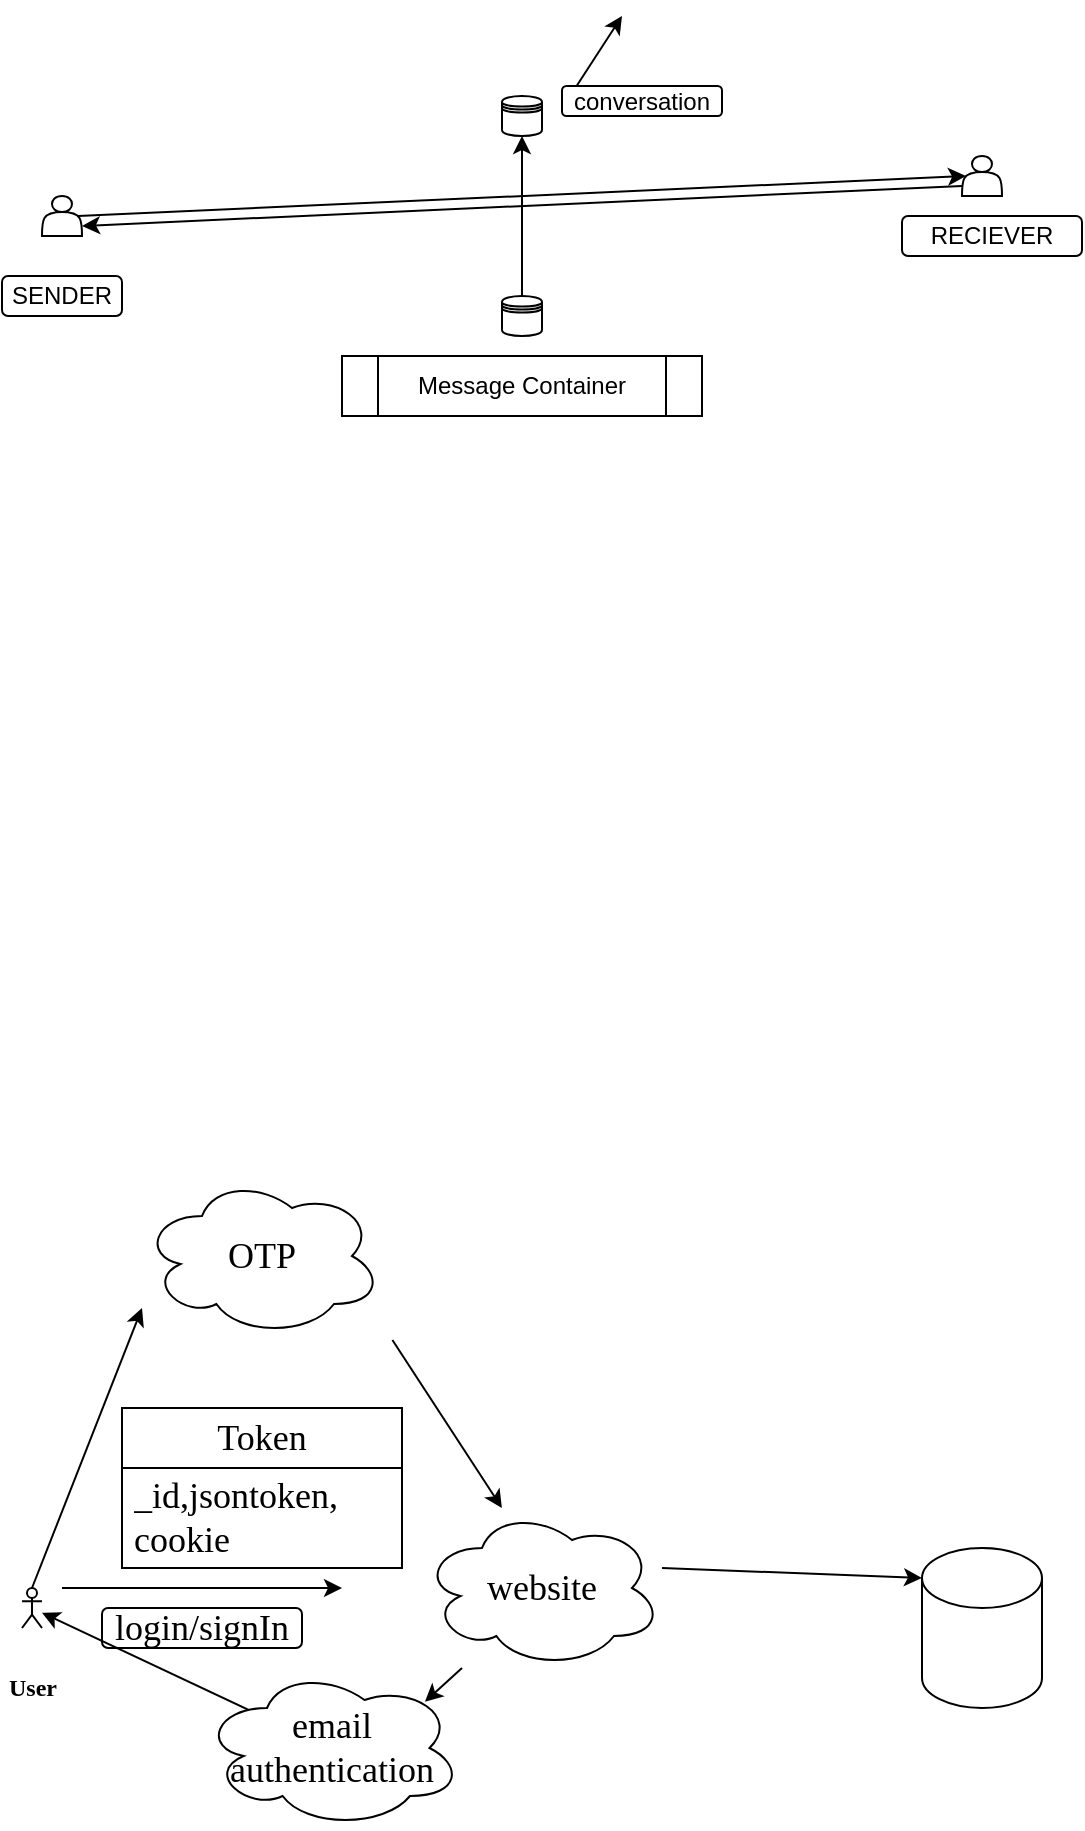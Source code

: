 <mxfile>
    <diagram id="OF48EC4s5fLSr2-LWjgu" name="Page-1">
        <mxGraphModel dx="897" dy="2634" grid="1" gridSize="10" guides="1" tooltips="1" connect="1" arrows="1" fold="1" page="1" pageScale="1" pageWidth="850" pageHeight="1100" math="0" shadow="0">
            <root>
                <mxCell id="0"/>
                <mxCell id="1" parent="0"/>
                <mxCell id="20" style="edgeStyle=none;html=1;exitX=0.5;exitY=0;exitDx=0;exitDy=0;exitPerimeter=0;fontFamily=Times New Roman;fontSize=18;" parent="1" source="2" edge="1">
                    <mxGeometry relative="1" as="geometry">
                        <mxPoint x="110" y="-484" as="targetPoint"/>
                    </mxGeometry>
                </mxCell>
                <mxCell id="2" value="&lt;h4&gt;&lt;font face=&quot;Times New Roman&quot;&gt;User&lt;/font&gt;&lt;/h4&gt;" style="shape=umlActor;verticalLabelPosition=bottom;verticalAlign=top;html=1;outlineConnect=0;" parent="1" vertex="1">
                    <mxGeometry x="50" y="-344" width="10" height="20" as="geometry"/>
                </mxCell>
                <mxCell id="5" value="" style="endArrow=classic;html=1;fontFamily=Times New Roman;" parent="1" edge="1">
                    <mxGeometry width="50" height="50" relative="1" as="geometry">
                        <mxPoint x="70" y="-344" as="sourcePoint"/>
                        <mxPoint x="210" y="-344" as="targetPoint"/>
                    </mxGeometry>
                </mxCell>
                <mxCell id="7" value="" style="shape=cylinder3;whiteSpace=wrap;html=1;boundedLbl=1;backgroundOutline=1;size=15;fontFamily=Times New Roman;" parent="1" vertex="1">
                    <mxGeometry x="500" y="-364" width="60" height="80" as="geometry"/>
                </mxCell>
                <mxCell id="8" value="&lt;font style=&quot;font-size: 18px;&quot;&gt;website&lt;/font&gt;" style="ellipse;shape=cloud;whiteSpace=wrap;html=1;fontFamily=Times New Roman;" parent="1" vertex="1">
                    <mxGeometry x="250" y="-384" width="120" height="80" as="geometry"/>
                </mxCell>
                <mxCell id="9" value="login/signIn" style="rounded=1;whiteSpace=wrap;html=1;fontFamily=Times New Roman;fontSize=18;" parent="1" vertex="1">
                    <mxGeometry x="90" y="-334" width="100" height="20" as="geometry"/>
                </mxCell>
                <mxCell id="17" style="edgeStyle=none;html=1;exitX=0;exitY=1;exitDx=0;exitDy=0;fontFamily=Times New Roman;fontSize=18;" parent="1" source="10" edge="1">
                    <mxGeometry relative="1" as="geometry">
                        <mxPoint x="251.437" y="-287.124" as="targetPoint"/>
                    </mxGeometry>
                </mxCell>
                <mxCell id="10" value="" style="text;html=1;strokeColor=none;fillColor=none;spacing=5;spacingTop=-20;whiteSpace=wrap;overflow=hidden;rounded=0;fontFamily=Times New Roman;fontSize=18;" parent="1" vertex="1">
                    <mxGeometry x="270" y="-424" width="190" height="120" as="geometry"/>
                </mxCell>
                <mxCell id="11" value="Token" style="swimlane;fontStyle=0;childLayout=stackLayout;horizontal=1;startSize=30;horizontalStack=0;resizeParent=1;resizeParentMax=0;resizeLast=0;collapsible=1;marginBottom=0;whiteSpace=wrap;html=1;fontFamily=Times New Roman;fontSize=18;" parent="1" vertex="1">
                    <mxGeometry x="100" y="-434" width="140" height="80" as="geometry"/>
                </mxCell>
                <mxCell id="12" value="_id,jsontoken,&lt;br&gt;cookie" style="text;strokeColor=none;fillColor=none;align=left;verticalAlign=middle;spacingLeft=4;spacingRight=4;overflow=hidden;points=[[0,0.5],[1,0.5]];portConstraint=eastwest;rotatable=0;whiteSpace=wrap;html=1;fontFamily=Times New Roman;fontSize=18;" parent="11" vertex="1">
                    <mxGeometry y="30" width="140" height="50" as="geometry"/>
                </mxCell>
                <mxCell id="15" value="" style="endArrow=classic;html=1;fontFamily=Times New Roman;fontSize=18;entryX=0;entryY=0;entryDx=0;entryDy=15;entryPerimeter=0;" parent="1" target="7" edge="1">
                    <mxGeometry width="50" height="50" relative="1" as="geometry">
                        <mxPoint x="370" y="-354" as="sourcePoint"/>
                        <mxPoint x="340" y="-344" as="targetPoint"/>
                    </mxGeometry>
                </mxCell>
                <mxCell id="18" style="edgeStyle=none;html=1;exitX=0.25;exitY=0.25;exitDx=0;exitDy=0;exitPerimeter=0;fontFamily=Times New Roman;fontSize=18;" parent="1" target="2" edge="1">
                    <mxGeometry relative="1" as="geometry">
                        <mxPoint x="182.5" y="-274" as="sourcePoint"/>
                    </mxGeometry>
                </mxCell>
                <mxCell id="16" value="email authentication" style="ellipse;shape=cloud;whiteSpace=wrap;html=1;fontFamily=Times New Roman;fontSize=18;" parent="1" vertex="1">
                    <mxGeometry x="140" y="-304" width="130" height="80" as="geometry"/>
                </mxCell>
                <mxCell id="21" style="edgeStyle=none;html=1;exitX=0.96;exitY=0.7;exitDx=0;exitDy=0;exitPerimeter=0;entryX=0.105;entryY=0.333;entryDx=0;entryDy=0;entryPerimeter=0;fontFamily=Times New Roman;fontSize=18;" parent="1" target="10" edge="1">
                    <mxGeometry relative="1" as="geometry">
                        <mxPoint x="235.2" y="-468" as="sourcePoint"/>
                    </mxGeometry>
                </mxCell>
                <mxCell id="19" value="OTP" style="ellipse;shape=cloud;whiteSpace=wrap;html=1;fontFamily=Times New Roman;fontSize=18;" parent="1" vertex="1">
                    <mxGeometry x="110" y="-550" width="120" height="80" as="geometry"/>
                </mxCell>
                <mxCell id="22" value="" style="shape=actor;whiteSpace=wrap;html=1;" parent="1" vertex="1">
                    <mxGeometry x="60" y="-1040" width="20" height="20" as="geometry"/>
                </mxCell>
                <mxCell id="31" style="edgeStyle=none;html=1;exitX=0;exitY=0.75;exitDx=0;exitDy=0;entryX=1;entryY=0.75;entryDx=0;entryDy=0;" parent="1" source="23" target="22" edge="1">
                    <mxGeometry relative="1" as="geometry"/>
                </mxCell>
                <mxCell id="23" value="" style="shape=actor;whiteSpace=wrap;html=1;" parent="1" vertex="1">
                    <mxGeometry x="520" y="-1060" width="20" height="20" as="geometry"/>
                </mxCell>
                <mxCell id="36" value="" style="edgeStyle=none;html=1;" parent="1" source="26" target="27" edge="1">
                    <mxGeometry relative="1" as="geometry"/>
                </mxCell>
                <mxCell id="26" value="" style="shape=datastore;whiteSpace=wrap;html=1;" parent="1" vertex="1">
                    <mxGeometry x="290" y="-990" width="20" height="20" as="geometry"/>
                </mxCell>
                <mxCell id="27" value="" style="shape=datastore;whiteSpace=wrap;html=1;" parent="1" vertex="1">
                    <mxGeometry x="290" y="-1090" width="20" height="20" as="geometry"/>
                </mxCell>
                <mxCell id="30" style="edgeStyle=none;html=1;exitX=0.9;exitY=0.5;exitDx=0;exitDy=0;exitPerimeter=0;entryX=0.1;entryY=0.5;entryDx=0;entryDy=0;entryPerimeter=0;" parent="1" source="22" target="23" edge="1">
                    <mxGeometry relative="1" as="geometry"/>
                </mxCell>
                <mxCell id="32" value="SENDER" style="rounded=1;whiteSpace=wrap;html=1;" parent="1" vertex="1">
                    <mxGeometry x="40" y="-1000" width="60" height="20" as="geometry"/>
                </mxCell>
                <mxCell id="33" value="RECIEVER" style="rounded=1;whiteSpace=wrap;html=1;" parent="1" vertex="1">
                    <mxGeometry x="490" y="-1030" width="90" height="20" as="geometry"/>
                </mxCell>
                <mxCell id="34" value="Message Container" style="shape=process;whiteSpace=wrap;html=1;backgroundOutline=1;" parent="1" vertex="1">
                    <mxGeometry x="210" y="-960" width="180" height="30" as="geometry"/>
                </mxCell>
                <mxCell id="38" style="edgeStyle=none;html=1;exitX=0;exitY=0.75;exitDx=0;exitDy=0;" edge="1" parent="1" source="37">
                    <mxGeometry relative="1" as="geometry">
                        <mxPoint x="350" y="-1130" as="targetPoint"/>
                    </mxGeometry>
                </mxCell>
                <mxCell id="37" value="conversation" style="rounded=1;whiteSpace=wrap;html=1;" parent="1" vertex="1">
                    <mxGeometry x="320" y="-1095" width="80" height="15" as="geometry"/>
                </mxCell>
            </root>
        </mxGraphModel>
    </diagram>
</mxfile>